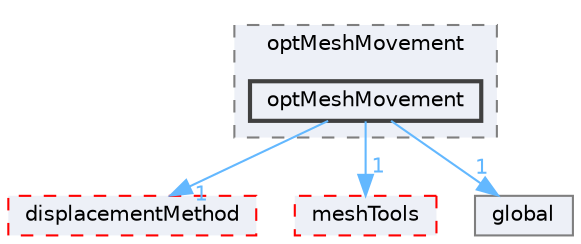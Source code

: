 digraph "src/optimisation/adjointOptimisation/adjoint/optimisation/optMeshMovement/optMeshMovement"
{
 // LATEX_PDF_SIZE
  bgcolor="transparent";
  edge [fontname=Helvetica,fontsize=10,labelfontname=Helvetica,labelfontsize=10];
  node [fontname=Helvetica,fontsize=10,shape=box,height=0.2,width=0.4];
  compound=true
  subgraph clusterdir_f33cf6d3df2df90519c8bae008080c01 {
    graph [ bgcolor="#edf0f7", pencolor="grey50", label="optMeshMovement", fontname=Helvetica,fontsize=10 style="filled,dashed", URL="dir_f33cf6d3df2df90519c8bae008080c01.html",tooltip=""]
  dir_09a1049f63232b02df57dfefdc67d2c6 [label="optMeshMovement", fillcolor="#edf0f7", color="grey25", style="filled,bold", URL="dir_09a1049f63232b02df57dfefdc67d2c6.html",tooltip=""];
  }
  dir_36c1c593bb5d5a705c176492dbdd0852 [label="displacementMethod", fillcolor="#edf0f7", color="red", style="filled,dashed", URL="dir_36c1c593bb5d5a705c176492dbdd0852.html",tooltip=""];
  dir_ae30ad0bef50cf391b24c614251bb9fd [label="meshTools", fillcolor="#edf0f7", color="red", style="filled,dashed", URL="dir_ae30ad0bef50cf391b24c614251bb9fd.html",tooltip=""];
  dir_dd56dc4c5f6c51768e20e60d3fce2a94 [label="global", fillcolor="#edf0f7", color="grey50", style="filled", URL="dir_dd56dc4c5f6c51768e20e60d3fce2a94.html",tooltip=""];
  dir_09a1049f63232b02df57dfefdc67d2c6->dir_36c1c593bb5d5a705c176492dbdd0852 [headlabel="1", labeldistance=1.5 headhref="dir_002710_000969.html" href="dir_002710_000969.html" color="steelblue1" fontcolor="steelblue1"];
  dir_09a1049f63232b02df57dfefdc67d2c6->dir_ae30ad0bef50cf391b24c614251bb9fd [headlabel="1", labeldistance=1.5 headhref="dir_002710_002382.html" href="dir_002710_002382.html" color="steelblue1" fontcolor="steelblue1"];
  dir_09a1049f63232b02df57dfefdc67d2c6->dir_dd56dc4c5f6c51768e20e60d3fce2a94 [headlabel="1", labeldistance=1.5 headhref="dir_002710_001646.html" href="dir_002710_001646.html" color="steelblue1" fontcolor="steelblue1"];
}
